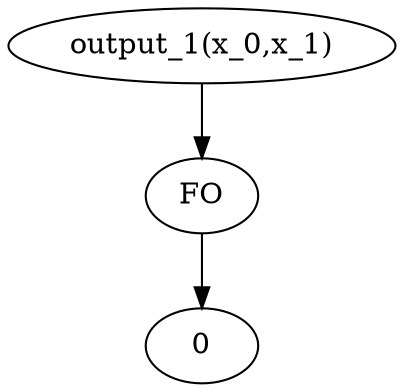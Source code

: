 digraph G_alg_0 {
0 [label="output_1(x_0,x_1)"];
1 [label="FO"];
2 [label="0"];

0 -> 1;
1 -> 2;

}
